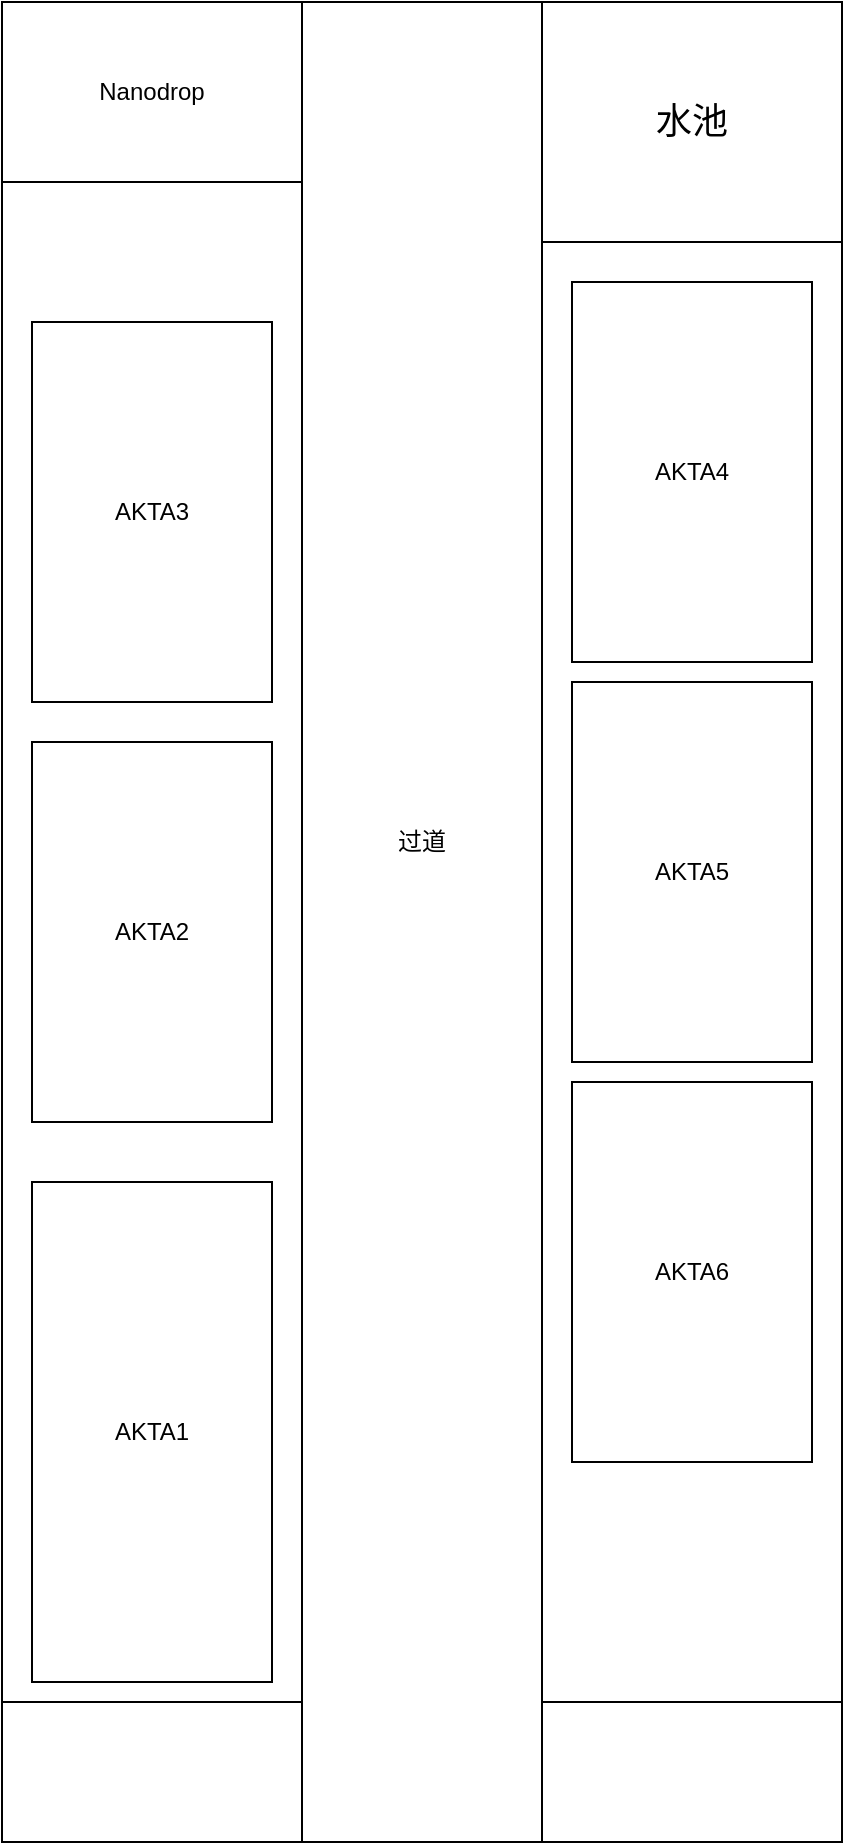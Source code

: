 <mxfile version="14.0.1" type="github">
  <diagram id="v_YiSr3cnpdIU_d-b2BK" name="Page-1">
    <mxGraphModel dx="1422" dy="794" grid="1" gridSize="10" guides="1" tooltips="1" connect="1" arrows="1" fold="1" page="1" pageScale="1" pageWidth="1169" pageHeight="827" math="0" shadow="0">
      <root>
        <mxCell id="0" />
        <mxCell id="1" parent="0" />
        <mxCell id="CAC4-D8hJNHPORFLdOr4-2" value="" style="rounded=0;whiteSpace=wrap;html=1;" vertex="1" parent="1">
          <mxGeometry x="90" y="80" width="420" height="850" as="geometry" />
        </mxCell>
        <mxCell id="CAC4-D8hJNHPORFLdOr4-3" value="" style="rounded=0;whiteSpace=wrap;html=1;" vertex="1" parent="1">
          <mxGeometry x="240" y="80" width="120" height="920" as="geometry" />
        </mxCell>
        <mxCell id="CAC4-D8hJNHPORFLdOr4-4" value="" style="rounded=0;whiteSpace=wrap;html=1;" vertex="1" parent="1">
          <mxGeometry x="90" y="930" width="150" height="70" as="geometry" />
        </mxCell>
        <mxCell id="CAC4-D8hJNHPORFLdOr4-5" value="" style="rounded=0;whiteSpace=wrap;html=1;" vertex="1" parent="1">
          <mxGeometry x="360" y="930" width="150" height="70" as="geometry" />
        </mxCell>
        <mxCell id="CAC4-D8hJNHPORFLdOr4-6" value="&lt;font style=&quot;font-size: 18px&quot;&gt;水池&lt;/font&gt;" style="rounded=0;whiteSpace=wrap;html=1;" vertex="1" parent="1">
          <mxGeometry x="360" y="80" width="150" height="120" as="geometry" />
        </mxCell>
        <mxCell id="CAC4-D8hJNHPORFLdOr4-7" value="过道" style="text;html=1;strokeColor=none;fillColor=none;align=center;verticalAlign=middle;whiteSpace=wrap;rounded=0;" vertex="1" parent="1">
          <mxGeometry x="280" y="490" width="40" height="20" as="geometry" />
        </mxCell>
        <mxCell id="CAC4-D8hJNHPORFLdOr4-8" value="Nanodrop" style="rounded=0;whiteSpace=wrap;html=1;" vertex="1" parent="1">
          <mxGeometry x="90" y="80" width="150" height="90" as="geometry" />
        </mxCell>
        <mxCell id="CAC4-D8hJNHPORFLdOr4-9" value="AKTA1" style="rounded=0;whiteSpace=wrap;html=1;" vertex="1" parent="1">
          <mxGeometry x="105" y="670" width="120" height="250" as="geometry" />
        </mxCell>
        <mxCell id="CAC4-D8hJNHPORFLdOr4-15" value="AKTA2" style="rounded=0;whiteSpace=wrap;html=1;" vertex="1" parent="1">
          <mxGeometry x="105" y="450" width="120" height="190" as="geometry" />
        </mxCell>
        <mxCell id="CAC4-D8hJNHPORFLdOr4-16" value="AKTA3" style="rounded=0;whiteSpace=wrap;html=1;" vertex="1" parent="1">
          <mxGeometry x="105" y="240" width="120" height="190" as="geometry" />
        </mxCell>
        <mxCell id="CAC4-D8hJNHPORFLdOr4-17" value="AKTA4" style="rounded=0;whiteSpace=wrap;html=1;" vertex="1" parent="1">
          <mxGeometry x="375" y="220" width="120" height="190" as="geometry" />
        </mxCell>
        <mxCell id="CAC4-D8hJNHPORFLdOr4-18" value="AKTA5" style="rounded=0;whiteSpace=wrap;html=1;" vertex="1" parent="1">
          <mxGeometry x="375" y="420" width="120" height="190" as="geometry" />
        </mxCell>
        <mxCell id="CAC4-D8hJNHPORFLdOr4-19" value="AKTA6" style="rounded=0;whiteSpace=wrap;html=1;" vertex="1" parent="1">
          <mxGeometry x="375" y="620" width="120" height="190" as="geometry" />
        </mxCell>
      </root>
    </mxGraphModel>
  </diagram>
</mxfile>
